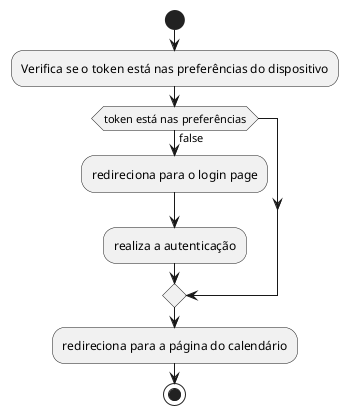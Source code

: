 @startuml
'https://plantuml.com/activity-diagram-beta

start
:Verifica se o token está nas preferências do dispositivo;
if (token está nas preferências) then (false)
:redireciona para o login page;
:realiza a autenticação;
endif
:redireciona para a página do calendário;
stop

@enduml

